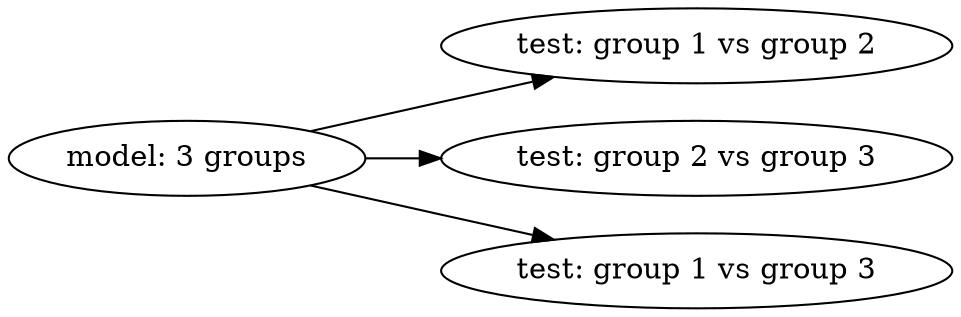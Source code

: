 digraph G {
  graph [rankdir="LR", fontsize="16"];
  "model: 3 groups" -> "test: group 1 vs group 2";
  "model: 3 groups" -> "test: group 2 vs group 3";
  "model: 3 groups" -> "test: group 1 vs group 3";
}
